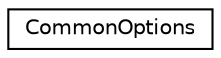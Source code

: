 digraph "Graphical Class Hierarchy"
{
 // LATEX_PDF_SIZE
  edge [fontname="Helvetica",fontsize="10",labelfontname="Helvetica",labelfontsize="10"];
  node [fontname="Helvetica",fontsize="10",shape=record];
  rankdir="LR";
  Node0 [label="CommonOptions",height=0.2,width=0.4,color="black", fillcolor="white", style="filled",URL="$classarm__compute_1_1test_1_1framework_1_1_common_options.xhtml",tooltip="Common command line options used to configure the framework."];
}
